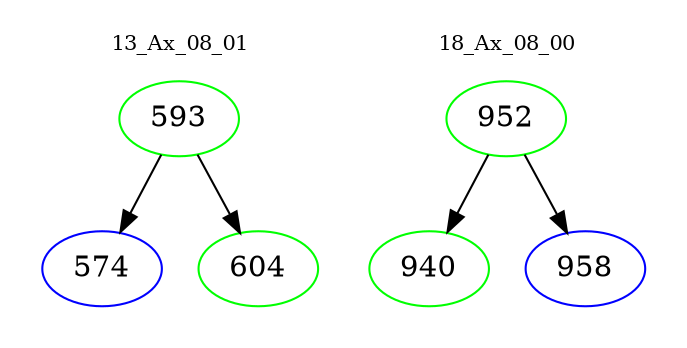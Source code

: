 digraph{
subgraph cluster_0 {
color = white
label = "13_Ax_08_01";
fontsize=10;
T0_593 [label="593", color="green"]
T0_593 -> T0_574 [color="black"]
T0_574 [label="574", color="blue"]
T0_593 -> T0_604 [color="black"]
T0_604 [label="604", color="green"]
}
subgraph cluster_1 {
color = white
label = "18_Ax_08_00";
fontsize=10;
T1_952 [label="952", color="green"]
T1_952 -> T1_940 [color="black"]
T1_940 [label="940", color="green"]
T1_952 -> T1_958 [color="black"]
T1_958 [label="958", color="blue"]
}
}
